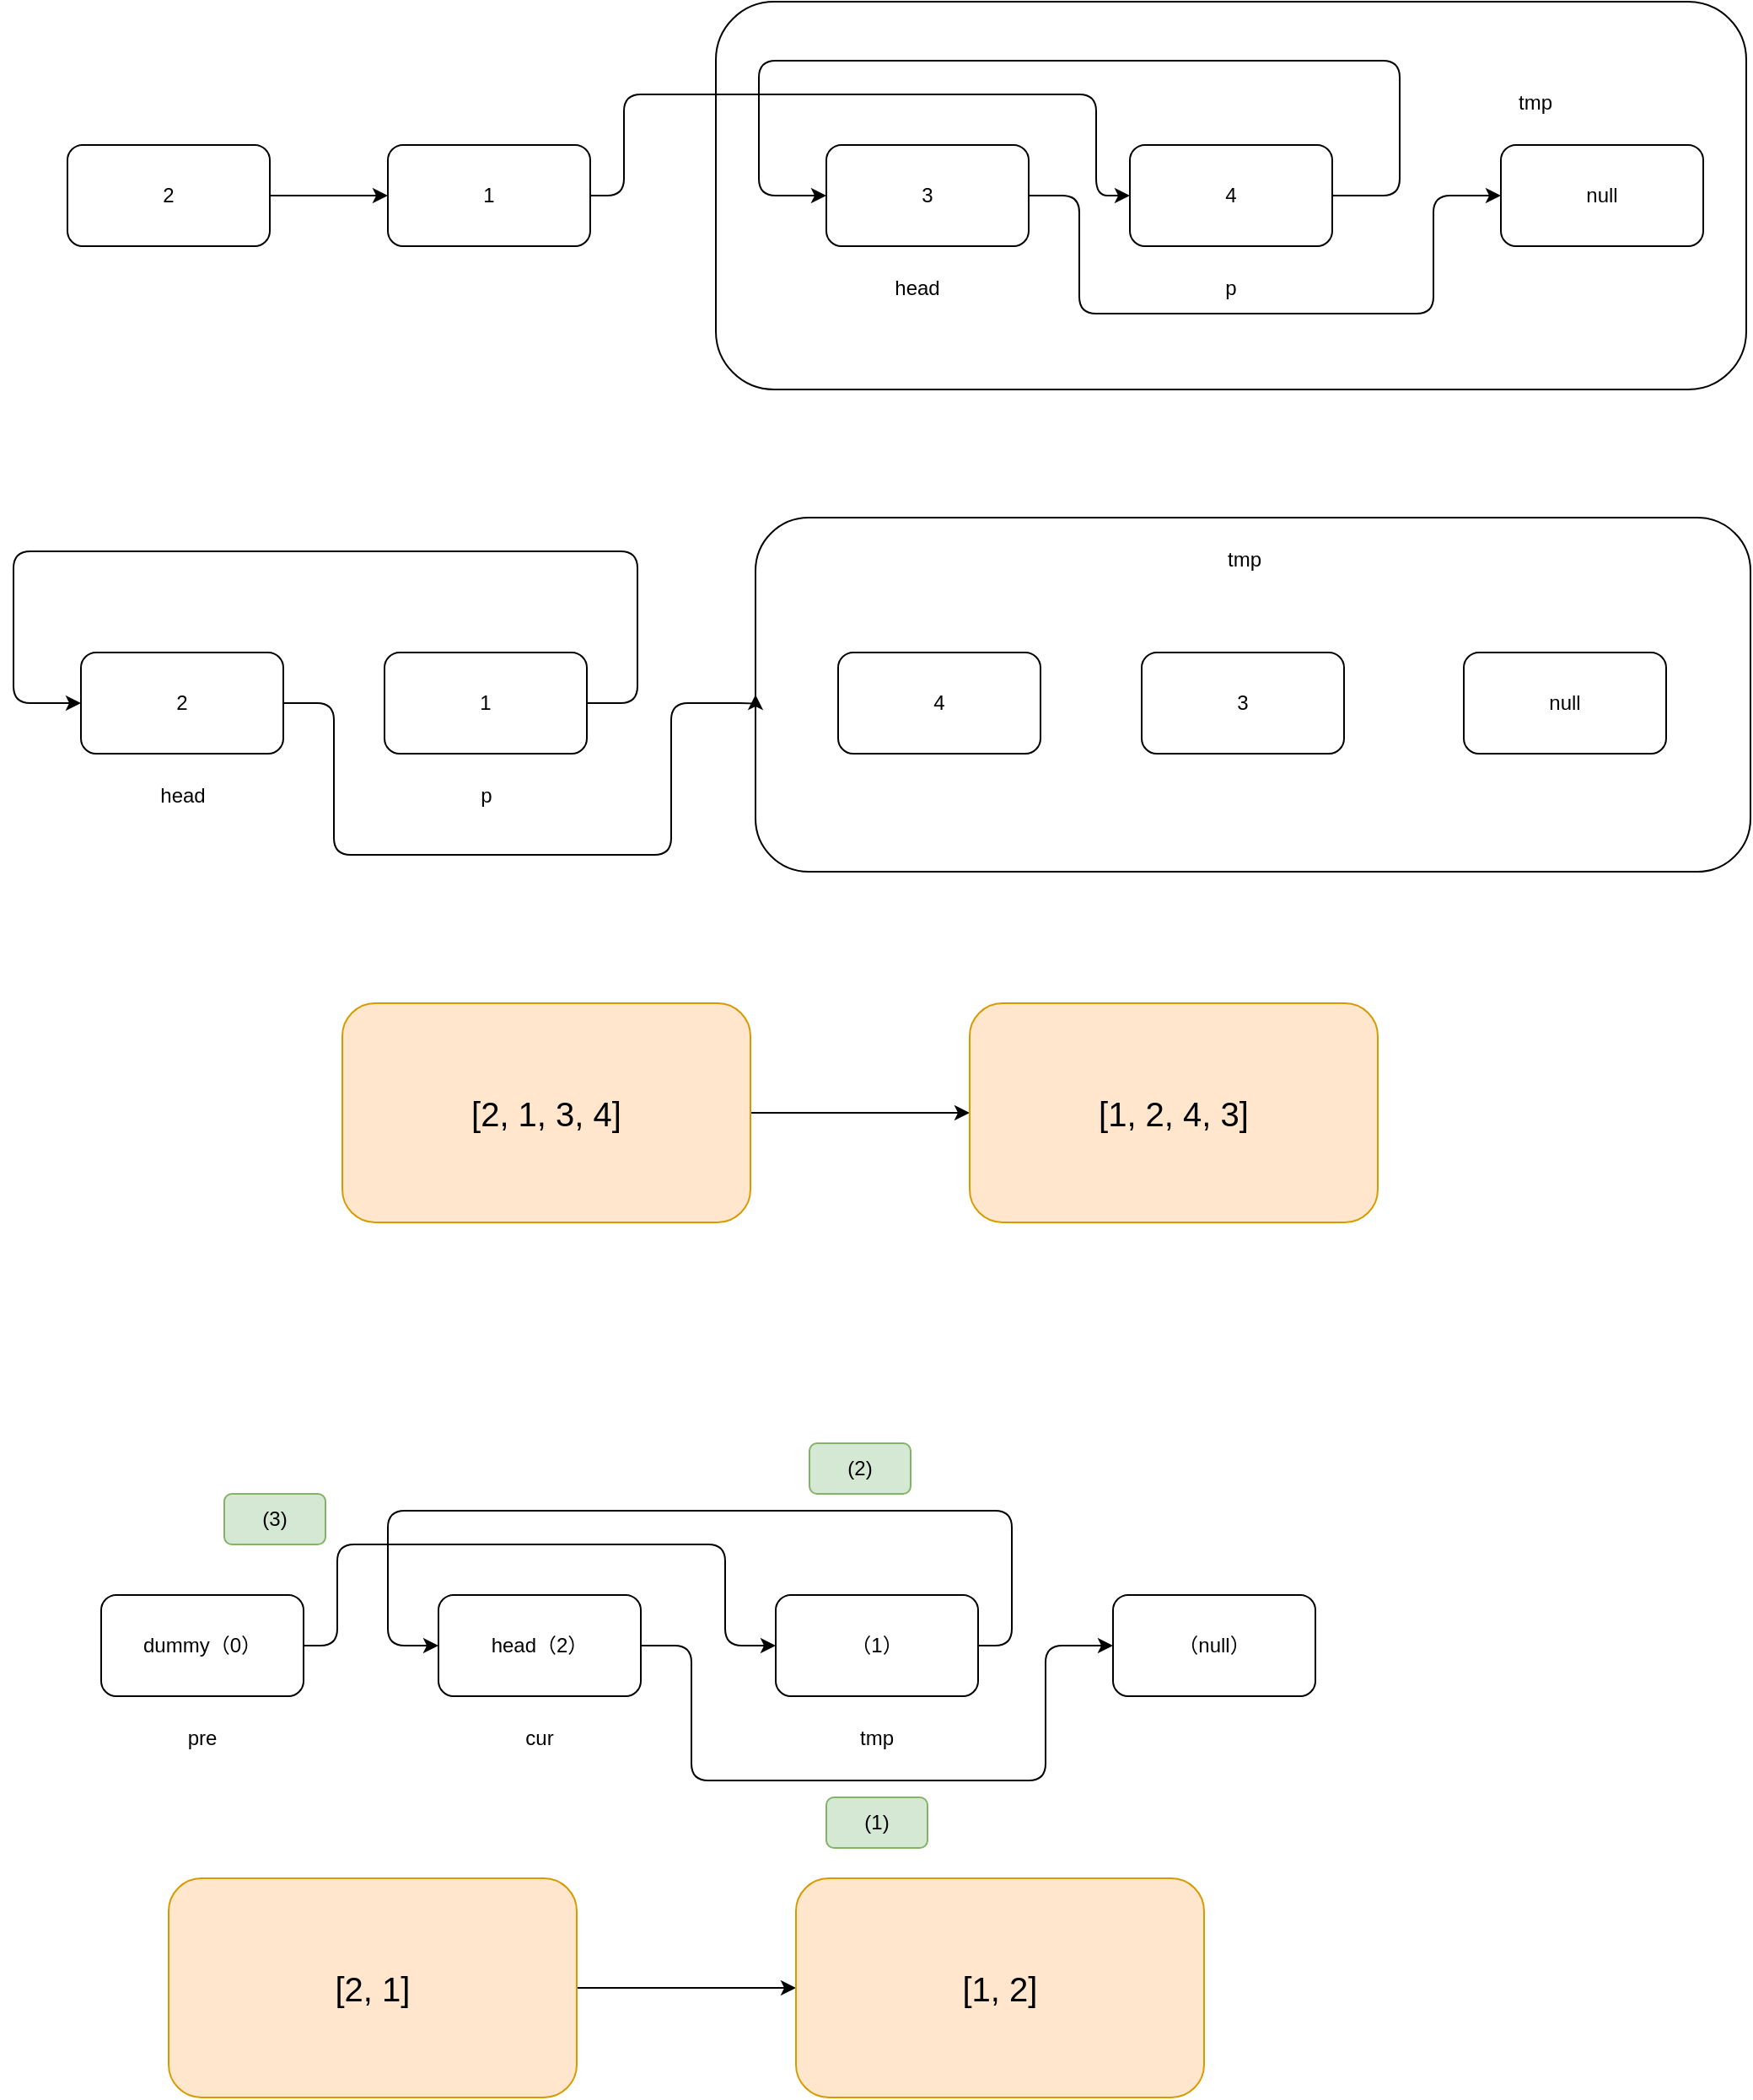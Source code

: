 <mxfile version="22.0.3" type="device">
  <diagram name="第 1 页" id="biJTxp_epNKLioCo2FTQ">
    <mxGraphModel dx="1467" dy="877" grid="1" gridSize="10" guides="1" tooltips="1" connect="1" arrows="1" fold="1" page="1" pageScale="1" pageWidth="3300" pageHeight="4681" math="0" shadow="0">
      <root>
        <mxCell id="0" />
        <mxCell id="1" parent="0" />
        <mxCell id="WtgwqhPKlennC71DiVTJ-20" value="" style="rounded=1;whiteSpace=wrap;html=1;" vertex="1" parent="1">
          <mxGeometry x="544.5" y="145" width="611" height="230" as="geometry" />
        </mxCell>
        <mxCell id="WtgwqhPKlennC71DiVTJ-27" style="edgeStyle=orthogonalEdgeStyle;rounded=1;orthogonalLoop=1;jettySize=auto;html=1;entryX=0;entryY=0.5;entryDx=0;entryDy=0;" edge="1" parent="1" source="WtgwqhPKlennC71DiVTJ-1" target="WtgwqhPKlennC71DiVTJ-2">
          <mxGeometry relative="1" as="geometry" />
        </mxCell>
        <mxCell id="WtgwqhPKlennC71DiVTJ-1" value="2" style="rounded=1;whiteSpace=wrap;html=1;" vertex="1" parent="1">
          <mxGeometry x="160" y="230" width="120" height="60" as="geometry" />
        </mxCell>
        <mxCell id="WtgwqhPKlennC71DiVTJ-25" style="edgeStyle=orthogonalEdgeStyle;rounded=1;orthogonalLoop=1;jettySize=auto;html=1;entryX=0;entryY=0.5;entryDx=0;entryDy=0;" edge="1" parent="1" source="WtgwqhPKlennC71DiVTJ-2" target="WtgwqhPKlennC71DiVTJ-3">
          <mxGeometry relative="1" as="geometry">
            <Array as="points">
              <mxPoint x="490" y="260" />
              <mxPoint x="490" y="200" />
              <mxPoint x="770" y="200" />
              <mxPoint x="770" y="260" />
            </Array>
          </mxGeometry>
        </mxCell>
        <mxCell id="WtgwqhPKlennC71DiVTJ-2" value="1" style="rounded=1;whiteSpace=wrap;html=1;" vertex="1" parent="1">
          <mxGeometry x="350" y="230" width="120" height="60" as="geometry" />
        </mxCell>
        <mxCell id="WtgwqhPKlennC71DiVTJ-23" style="edgeStyle=orthogonalEdgeStyle;rounded=1;orthogonalLoop=1;jettySize=auto;html=1;entryX=0;entryY=0.5;entryDx=0;entryDy=0;exitX=1;exitY=0.5;exitDx=0;exitDy=0;" edge="1" parent="1" source="WtgwqhPKlennC71DiVTJ-3" target="WtgwqhPKlennC71DiVTJ-18">
          <mxGeometry relative="1" as="geometry">
            <Array as="points">
              <mxPoint x="950" y="260" />
              <mxPoint x="950" y="180" />
              <mxPoint x="570" y="180" />
              <mxPoint x="570" y="260" />
            </Array>
          </mxGeometry>
        </mxCell>
        <mxCell id="WtgwqhPKlennC71DiVTJ-3" value="4" style="rounded=1;whiteSpace=wrap;html=1;" vertex="1" parent="1">
          <mxGeometry x="790" y="230" width="120" height="60" as="geometry" />
        </mxCell>
        <mxCell id="WtgwqhPKlennC71DiVTJ-4" value="null" style="rounded=1;whiteSpace=wrap;html=1;" vertex="1" parent="1">
          <mxGeometry x="1010" y="230" width="120" height="60" as="geometry" />
        </mxCell>
        <mxCell id="WtgwqhPKlennC71DiVTJ-24" style="edgeStyle=orthogonalEdgeStyle;rounded=1;orthogonalLoop=1;jettySize=auto;html=1;exitX=1;exitY=0.5;exitDx=0;exitDy=0;" edge="1" parent="1" source="WtgwqhPKlennC71DiVTJ-18" target="WtgwqhPKlennC71DiVTJ-4">
          <mxGeometry relative="1" as="geometry">
            <Array as="points">
              <mxPoint x="760" y="260" />
              <mxPoint x="760" y="330" />
              <mxPoint x="970" y="330" />
              <mxPoint x="970" y="260" />
            </Array>
          </mxGeometry>
        </mxCell>
        <mxCell id="WtgwqhPKlennC71DiVTJ-18" value="3" style="rounded=1;whiteSpace=wrap;html=1;" vertex="1" parent="1">
          <mxGeometry x="610" y="230" width="120" height="60" as="geometry" />
        </mxCell>
        <mxCell id="WtgwqhPKlennC71DiVTJ-21" value="head" style="text;html=1;strokeColor=none;fillColor=none;align=center;verticalAlign=middle;whiteSpace=wrap;rounded=1;" vertex="1" parent="1">
          <mxGeometry x="634" y="300" width="60" height="30" as="geometry" />
        </mxCell>
        <mxCell id="WtgwqhPKlennC71DiVTJ-19" value="tmp" style="text;html=1;align=center;verticalAlign=middle;resizable=0;points=[];autosize=1;strokeColor=none;fillColor=none;rounded=1;" vertex="1" parent="1">
          <mxGeometry x="1010" y="190" width="40" height="30" as="geometry" />
        </mxCell>
        <mxCell id="WtgwqhPKlennC71DiVTJ-22" value="p" style="text;html=1;strokeColor=none;fillColor=none;align=center;verticalAlign=middle;whiteSpace=wrap;rounded=1;" vertex="1" parent="1">
          <mxGeometry x="820" y="300" width="60" height="30" as="geometry" />
        </mxCell>
        <mxCell id="WtgwqhPKlennC71DiVTJ-28" value="" style="rounded=1;whiteSpace=wrap;html=1;" vertex="1" parent="1">
          <mxGeometry x="568" y="451" width="590" height="210" as="geometry" />
        </mxCell>
        <mxCell id="WtgwqhPKlennC71DiVTJ-45" style="edgeStyle=orthogonalEdgeStyle;rounded=1;orthogonalLoop=1;jettySize=auto;html=1;entryX=0;entryY=0.5;entryDx=0;entryDy=0;" edge="1" parent="1" source="WtgwqhPKlennC71DiVTJ-30" target="WtgwqhPKlennC71DiVTJ-28">
          <mxGeometry relative="1" as="geometry">
            <Array as="points">
              <mxPoint x="318" y="561" />
              <mxPoint x="318" y="651" />
              <mxPoint x="518" y="651" />
              <mxPoint x="518" y="561" />
              <mxPoint x="568" y="561" />
            </Array>
          </mxGeometry>
        </mxCell>
        <mxCell id="WtgwqhPKlennC71DiVTJ-30" value="2" style="rounded=1;whiteSpace=wrap;html=1;" vertex="1" parent="1">
          <mxGeometry x="168" y="531" width="120" height="60" as="geometry" />
        </mxCell>
        <mxCell id="WtgwqhPKlennC71DiVTJ-44" style="edgeStyle=orthogonalEdgeStyle;rounded=1;orthogonalLoop=1;jettySize=auto;html=1;entryX=0;entryY=0.5;entryDx=0;entryDy=0;" edge="1" parent="1" source="WtgwqhPKlennC71DiVTJ-32" target="WtgwqhPKlennC71DiVTJ-30">
          <mxGeometry relative="1" as="geometry">
            <Array as="points">
              <mxPoint x="498" y="561" />
              <mxPoint x="498" y="471" />
              <mxPoint x="128" y="471" />
              <mxPoint x="128" y="561" />
            </Array>
          </mxGeometry>
        </mxCell>
        <mxCell id="WtgwqhPKlennC71DiVTJ-32" value="1" style="rounded=1;whiteSpace=wrap;html=1;" vertex="1" parent="1">
          <mxGeometry x="348" y="531" width="120" height="60" as="geometry" />
        </mxCell>
        <mxCell id="WtgwqhPKlennC71DiVTJ-34" value="3" style="rounded=1;whiteSpace=wrap;html=1;" vertex="1" parent="1">
          <mxGeometry x="797" y="531" width="120" height="60" as="geometry" />
        </mxCell>
        <mxCell id="WtgwqhPKlennC71DiVTJ-35" value="null" style="rounded=1;whiteSpace=wrap;html=1;" vertex="1" parent="1">
          <mxGeometry x="988" y="531" width="120" height="60" as="geometry" />
        </mxCell>
        <mxCell id="WtgwqhPKlennC71DiVTJ-37" value="4" style="rounded=1;whiteSpace=wrap;html=1;" vertex="1" parent="1">
          <mxGeometry x="617" y="531" width="120" height="60" as="geometry" />
        </mxCell>
        <mxCell id="WtgwqhPKlennC71DiVTJ-41" value="tmp" style="text;html=1;strokeColor=none;fillColor=none;align=center;verticalAlign=middle;whiteSpace=wrap;rounded=1;" vertex="1" parent="1">
          <mxGeometry x="828" y="461" width="60" height="30" as="geometry" />
        </mxCell>
        <mxCell id="WtgwqhPKlennC71DiVTJ-42" value="p" style="text;html=1;align=center;verticalAlign=middle;resizable=0;points=[];autosize=1;strokeColor=none;fillColor=none;rounded=1;" vertex="1" parent="1">
          <mxGeometry x="393" y="601" width="30" height="30" as="geometry" />
        </mxCell>
        <mxCell id="WtgwqhPKlennC71DiVTJ-43" value="head" style="text;html=1;align=center;verticalAlign=middle;resizable=0;points=[];autosize=1;strokeColor=none;fillColor=none;rounded=1;" vertex="1" parent="1">
          <mxGeometry x="203" y="601" width="50" height="30" as="geometry" />
        </mxCell>
        <mxCell id="WtgwqhPKlennC71DiVTJ-49" style="edgeStyle=orthogonalEdgeStyle;rounded=1;orthogonalLoop=1;jettySize=auto;html=1;entryX=0;entryY=0.5;entryDx=0;entryDy=0;" edge="1" parent="1" source="WtgwqhPKlennC71DiVTJ-47" target="WtgwqhPKlennC71DiVTJ-48">
          <mxGeometry relative="1" as="geometry" />
        </mxCell>
        <mxCell id="WtgwqhPKlennC71DiVTJ-47" value="&lt;font style=&quot;font-size: 20px;&quot;&gt;[2, 1, 3, 4]&lt;/font&gt;" style="text;html=1;strokeColor=#d79b00;fillColor=#ffe6cc;align=center;verticalAlign=middle;whiteSpace=wrap;rounded=1;" vertex="1" parent="1">
          <mxGeometry x="323" y="739" width="242" height="130" as="geometry" />
        </mxCell>
        <mxCell id="WtgwqhPKlennC71DiVTJ-48" value="&lt;font style=&quot;font-size: 20px;&quot;&gt;[1, 2, 4, 3]&lt;/font&gt;" style="text;html=1;strokeColor=#d79b00;fillColor=#ffe6cc;align=center;verticalAlign=middle;whiteSpace=wrap;rounded=1;" vertex="1" parent="1">
          <mxGeometry x="695" y="739" width="242" height="130" as="geometry" />
        </mxCell>
        <mxCell id="WtgwqhPKlennC71DiVTJ-59" style="edgeStyle=orthogonalEdgeStyle;rounded=1;orthogonalLoop=1;jettySize=auto;html=1;entryX=0;entryY=0.5;entryDx=0;entryDy=0;" edge="1" parent="1" source="WtgwqhPKlennC71DiVTJ-50" target="WtgwqhPKlennC71DiVTJ-52">
          <mxGeometry relative="1" as="geometry">
            <Array as="points">
              <mxPoint x="320" y="1120" />
              <mxPoint x="320" y="1060" />
              <mxPoint x="550" y="1060" />
              <mxPoint x="550" y="1120" />
            </Array>
          </mxGeometry>
        </mxCell>
        <mxCell id="WtgwqhPKlennC71DiVTJ-50" value="dummy（0）" style="rounded=1;whiteSpace=wrap;html=1;" vertex="1" parent="1">
          <mxGeometry x="180" y="1090" width="120" height="60" as="geometry" />
        </mxCell>
        <mxCell id="WtgwqhPKlennC71DiVTJ-57" style="edgeStyle=orthogonalEdgeStyle;rounded=1;orthogonalLoop=1;jettySize=auto;html=1;entryX=0;entryY=0.5;entryDx=0;entryDy=0;" edge="1" parent="1" source="WtgwqhPKlennC71DiVTJ-51" target="WtgwqhPKlennC71DiVTJ-53">
          <mxGeometry relative="1" as="geometry">
            <Array as="points">
              <mxPoint x="530" y="1120" />
              <mxPoint x="530" y="1200" />
              <mxPoint x="740" y="1200" />
              <mxPoint x="740" y="1120" />
            </Array>
          </mxGeometry>
        </mxCell>
        <mxCell id="WtgwqhPKlennC71DiVTJ-51" value="head（2）" style="rounded=1;whiteSpace=wrap;html=1;" vertex="1" parent="1">
          <mxGeometry x="380" y="1090" width="120" height="60" as="geometry" />
        </mxCell>
        <mxCell id="WtgwqhPKlennC71DiVTJ-58" style="edgeStyle=orthogonalEdgeStyle;rounded=1;orthogonalLoop=1;jettySize=auto;html=1;entryX=0;entryY=0.5;entryDx=0;entryDy=0;" edge="1" parent="1" source="WtgwqhPKlennC71DiVTJ-52" target="WtgwqhPKlennC71DiVTJ-51">
          <mxGeometry relative="1" as="geometry">
            <Array as="points">
              <mxPoint x="720" y="1120" />
              <mxPoint x="720" y="1040" />
              <mxPoint x="350" y="1040" />
              <mxPoint x="350" y="1120" />
            </Array>
          </mxGeometry>
        </mxCell>
        <mxCell id="WtgwqhPKlennC71DiVTJ-52" value="（1）" style="rounded=1;whiteSpace=wrap;html=1;" vertex="1" parent="1">
          <mxGeometry x="580" y="1090" width="120" height="60" as="geometry" />
        </mxCell>
        <mxCell id="WtgwqhPKlennC71DiVTJ-53" value="（null）" style="rounded=1;whiteSpace=wrap;html=1;" vertex="1" parent="1">
          <mxGeometry x="780" y="1090" width="120" height="60" as="geometry" />
        </mxCell>
        <mxCell id="WtgwqhPKlennC71DiVTJ-54" value="pre" style="text;html=1;strokeColor=none;fillColor=none;align=center;verticalAlign=middle;whiteSpace=wrap;rounded=1;" vertex="1" parent="1">
          <mxGeometry x="210" y="1160" width="60" height="30" as="geometry" />
        </mxCell>
        <mxCell id="WtgwqhPKlennC71DiVTJ-55" value="cur" style="text;html=1;strokeColor=none;fillColor=none;align=center;verticalAlign=middle;whiteSpace=wrap;rounded=1;" vertex="1" parent="1">
          <mxGeometry x="410" y="1160" width="60" height="30" as="geometry" />
        </mxCell>
        <mxCell id="WtgwqhPKlennC71DiVTJ-56" value="tmp" style="text;html=1;strokeColor=none;fillColor=none;align=center;verticalAlign=middle;whiteSpace=wrap;rounded=1;" vertex="1" parent="1">
          <mxGeometry x="610" y="1160" width="60" height="30" as="geometry" />
        </mxCell>
        <mxCell id="WtgwqhPKlennC71DiVTJ-60" value="(1)" style="text;html=1;strokeColor=#82b366;fillColor=#d5e8d4;align=center;verticalAlign=middle;whiteSpace=wrap;rounded=1;" vertex="1" parent="1">
          <mxGeometry x="610" y="1210" width="60" height="30" as="geometry" />
        </mxCell>
        <mxCell id="WtgwqhPKlennC71DiVTJ-62" value="(2)" style="text;html=1;strokeColor=#82b366;fillColor=#d5e8d4;align=center;verticalAlign=middle;whiteSpace=wrap;rounded=1;" vertex="1" parent="1">
          <mxGeometry x="600" y="1000" width="60" height="30" as="geometry" />
        </mxCell>
        <mxCell id="WtgwqhPKlennC71DiVTJ-64" value="(3)" style="text;html=1;strokeColor=#82b366;fillColor=#d5e8d4;align=center;verticalAlign=middle;whiteSpace=wrap;rounded=1;" vertex="1" parent="1">
          <mxGeometry x="253" y="1030" width="60" height="30" as="geometry" />
        </mxCell>
        <mxCell id="WtgwqhPKlennC71DiVTJ-65" style="edgeStyle=orthogonalEdgeStyle;rounded=1;orthogonalLoop=1;jettySize=auto;html=1;entryX=0;entryY=0.5;entryDx=0;entryDy=0;" edge="1" parent="1" source="WtgwqhPKlennC71DiVTJ-66" target="WtgwqhPKlennC71DiVTJ-67">
          <mxGeometry relative="1" as="geometry" />
        </mxCell>
        <mxCell id="WtgwqhPKlennC71DiVTJ-66" value="&lt;font style=&quot;font-size: 20px;&quot;&gt;[2, 1]&lt;/font&gt;" style="text;html=1;align=center;verticalAlign=middle;whiteSpace=wrap;rounded=1;fillColor=#ffe6cc;strokeColor=#d79b00;" vertex="1" parent="1">
          <mxGeometry x="220" y="1258" width="242" height="130" as="geometry" />
        </mxCell>
        <mxCell id="WtgwqhPKlennC71DiVTJ-67" value="&lt;font style=&quot;font-size: 20px;&quot;&gt;[1, 2]&lt;/font&gt;" style="text;html=1;strokeColor=#d79b00;fillColor=#ffe6cc;align=center;verticalAlign=middle;whiteSpace=wrap;rounded=1;" vertex="1" parent="1">
          <mxGeometry x="592" y="1258" width="242" height="130" as="geometry" />
        </mxCell>
      </root>
    </mxGraphModel>
  </diagram>
</mxfile>
